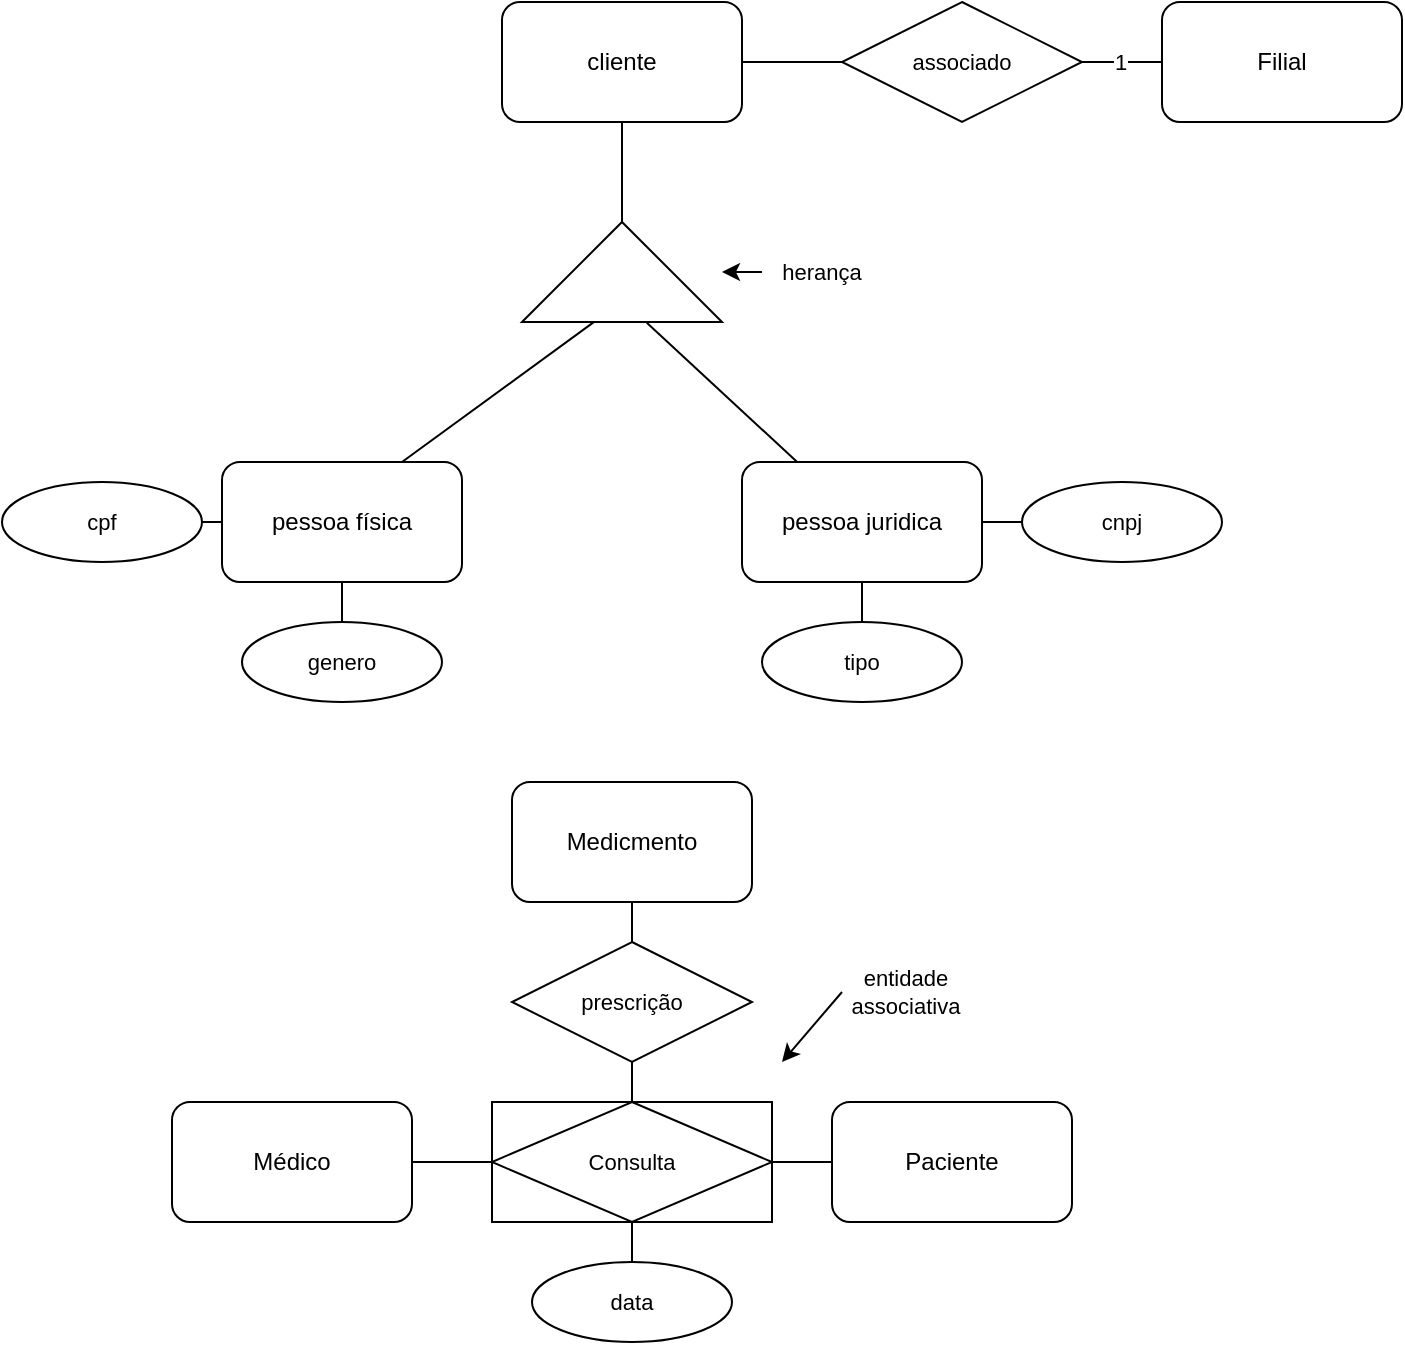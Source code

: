 <mxfile version="21.1.6" type="github">
  <diagram name="Página-1" id="QNMuknKPBChuBiIpFeF7">
    <mxGraphModel dx="1434" dy="796" grid="1" gridSize="10" guides="1" tooltips="1" connect="1" arrows="1" fold="1" page="1" pageScale="1" pageWidth="827" pageHeight="1169" math="0" shadow="0">
      <root>
        <mxCell id="0" />
        <mxCell id="1" parent="0" />
        <mxCell id="HFJDue4-8qjP7p8P5Bym-7" style="rounded=0;orthogonalLoop=1;jettySize=auto;html=1;exitX=0.376;exitY=0.976;exitDx=0;exitDy=0;exitPerimeter=0;entryX=0.75;entryY=0;entryDx=0;entryDy=0;endArrow=none;endFill=0;" edge="1" parent="1" source="HFJDue4-8qjP7p8P5Bym-2" target="HFJDue4-8qjP7p8P5Bym-4">
          <mxGeometry relative="1" as="geometry" />
        </mxCell>
        <mxCell id="HFJDue4-8qjP7p8P5Bym-2" value="" style="verticalLabelPosition=bottom;verticalAlign=top;html=1;shape=mxgraph.basic.acute_triangle;dx=0.5;" vertex="1" parent="1">
          <mxGeometry x="270" y="120" width="100" height="50" as="geometry" />
        </mxCell>
        <mxCell id="HFJDue4-8qjP7p8P5Bym-10" style="edgeStyle=none;shape=connector;rounded=0;orthogonalLoop=1;jettySize=auto;html=1;entryX=0;entryY=0;entryDx=50;entryDy=0;entryPerimeter=0;labelBackgroundColor=default;strokeColor=default;fontFamily=Helvetica;fontSize=11;fontColor=default;endArrow=none;endFill=0;" edge="1" parent="1" source="HFJDue4-8qjP7p8P5Bym-3" target="HFJDue4-8qjP7p8P5Bym-2">
          <mxGeometry relative="1" as="geometry" />
        </mxCell>
        <mxCell id="HFJDue4-8qjP7p8P5Bym-3" value="cliente" style="rounded=1;whiteSpace=wrap;html=1;" vertex="1" parent="1">
          <mxGeometry x="260" y="10" width="120" height="60" as="geometry" />
        </mxCell>
        <mxCell id="HFJDue4-8qjP7p8P5Bym-19" style="edgeStyle=none;shape=connector;rounded=0;orthogonalLoop=1;jettySize=auto;html=1;labelBackgroundColor=default;strokeColor=default;fontFamily=Helvetica;fontSize=11;fontColor=default;endArrow=none;endFill=0;" edge="1" parent="1" source="HFJDue4-8qjP7p8P5Bym-4">
          <mxGeometry relative="1" as="geometry">
            <mxPoint x="110.0" y="270" as="targetPoint" />
          </mxGeometry>
        </mxCell>
        <mxCell id="HFJDue4-8qjP7p8P5Bym-20" style="edgeStyle=none;shape=connector;rounded=0;orthogonalLoop=1;jettySize=auto;html=1;entryX=0.5;entryY=0;entryDx=0;entryDy=0;labelBackgroundColor=default;strokeColor=default;fontFamily=Helvetica;fontSize=11;fontColor=default;endArrow=none;endFill=0;" edge="1" parent="1" source="HFJDue4-8qjP7p8P5Bym-4" target="HFJDue4-8qjP7p8P5Bym-18">
          <mxGeometry relative="1" as="geometry" />
        </mxCell>
        <mxCell id="HFJDue4-8qjP7p8P5Bym-4" value="pessoa física" style="rounded=1;whiteSpace=wrap;html=1;" vertex="1" parent="1">
          <mxGeometry x="120" y="240" width="120" height="60" as="geometry" />
        </mxCell>
        <mxCell id="HFJDue4-8qjP7p8P5Bym-9" style="edgeStyle=none;shape=connector;rounded=0;orthogonalLoop=1;jettySize=auto;html=1;entryX=0.624;entryY=1.008;entryDx=0;entryDy=0;entryPerimeter=0;labelBackgroundColor=default;strokeColor=default;fontFamily=Helvetica;fontSize=11;fontColor=default;endArrow=none;endFill=0;" edge="1" parent="1" source="HFJDue4-8qjP7p8P5Bym-5" target="HFJDue4-8qjP7p8P5Bym-2">
          <mxGeometry relative="1" as="geometry" />
        </mxCell>
        <mxCell id="HFJDue4-8qjP7p8P5Bym-21" style="edgeStyle=none;shape=connector;rounded=0;orthogonalLoop=1;jettySize=auto;html=1;entryX=0;entryY=0.5;entryDx=0;entryDy=0;labelBackgroundColor=default;strokeColor=default;fontFamily=Helvetica;fontSize=11;fontColor=default;endArrow=none;endFill=0;" edge="1" parent="1" source="HFJDue4-8qjP7p8P5Bym-5" target="HFJDue4-8qjP7p8P5Bym-15">
          <mxGeometry relative="1" as="geometry" />
        </mxCell>
        <mxCell id="HFJDue4-8qjP7p8P5Bym-22" style="edgeStyle=none;shape=connector;rounded=0;orthogonalLoop=1;jettySize=auto;html=1;entryX=0.5;entryY=0;entryDx=0;entryDy=0;labelBackgroundColor=default;strokeColor=default;fontFamily=Helvetica;fontSize=11;fontColor=default;endArrow=none;endFill=0;" edge="1" parent="1" source="HFJDue4-8qjP7p8P5Bym-5" target="HFJDue4-8qjP7p8P5Bym-16">
          <mxGeometry relative="1" as="geometry" />
        </mxCell>
        <mxCell id="HFJDue4-8qjP7p8P5Bym-5" value="pessoa juridica" style="rounded=1;whiteSpace=wrap;html=1;" vertex="1" parent="1">
          <mxGeometry x="380" y="240" width="120" height="60" as="geometry" />
        </mxCell>
        <mxCell id="HFJDue4-8qjP7p8P5Bym-12" style="edgeStyle=none;shape=connector;rounded=0;orthogonalLoop=1;jettySize=auto;html=1;exitX=0;exitY=0.5;exitDx=0;exitDy=0;labelBackgroundColor=default;strokeColor=default;fontFamily=Helvetica;fontSize=11;fontColor=default;endArrow=classic;endFill=1;" edge="1" parent="1" source="HFJDue4-8qjP7p8P5Bym-11" target="HFJDue4-8qjP7p8P5Bym-2">
          <mxGeometry relative="1" as="geometry" />
        </mxCell>
        <mxCell id="HFJDue4-8qjP7p8P5Bym-11" value="herança" style="text;html=1;strokeColor=none;fillColor=none;align=center;verticalAlign=middle;whiteSpace=wrap;rounded=0;fontSize=11;fontFamily=Helvetica;fontColor=default;" vertex="1" parent="1">
          <mxGeometry x="390" y="130" width="60" height="30" as="geometry" />
        </mxCell>
        <mxCell id="HFJDue4-8qjP7p8P5Bym-15" value="cnpj" style="ellipse;whiteSpace=wrap;html=1;align=center;fontFamily=Helvetica;fontSize=11;fontColor=default;" vertex="1" parent="1">
          <mxGeometry x="520" y="250" width="100" height="40" as="geometry" />
        </mxCell>
        <mxCell id="HFJDue4-8qjP7p8P5Bym-16" value="tipo" style="ellipse;whiteSpace=wrap;html=1;align=center;fontFamily=Helvetica;fontSize=11;fontColor=default;" vertex="1" parent="1">
          <mxGeometry x="390" y="320" width="100" height="40" as="geometry" />
        </mxCell>
        <mxCell id="HFJDue4-8qjP7p8P5Bym-17" value="cpf" style="ellipse;whiteSpace=wrap;html=1;align=center;fontFamily=Helvetica;fontSize=11;fontColor=default;" vertex="1" parent="1">
          <mxGeometry x="10" y="250" width="100" height="40" as="geometry" />
        </mxCell>
        <mxCell id="HFJDue4-8qjP7p8P5Bym-18" value="genero" style="ellipse;whiteSpace=wrap;html=1;align=center;fontFamily=Helvetica;fontSize=11;fontColor=default;" vertex="1" parent="1">
          <mxGeometry x="130" y="320" width="100" height="40" as="geometry" />
        </mxCell>
        <mxCell id="HFJDue4-8qjP7p8P5Bym-23" value="Filial" style="rounded=1;whiteSpace=wrap;html=1;" vertex="1" parent="1">
          <mxGeometry x="590" y="10" width="120" height="60" as="geometry" />
        </mxCell>
        <mxCell id="HFJDue4-8qjP7p8P5Bym-25" style="edgeStyle=none;shape=connector;rounded=0;orthogonalLoop=1;jettySize=auto;html=1;entryX=1;entryY=0.5;entryDx=0;entryDy=0;labelBackgroundColor=default;strokeColor=default;fontFamily=Helvetica;fontSize=11;fontColor=default;endArrow=none;endFill=0;" edge="1" parent="1" source="HFJDue4-8qjP7p8P5Bym-24" target="HFJDue4-8qjP7p8P5Bym-3">
          <mxGeometry relative="1" as="geometry" />
        </mxCell>
        <mxCell id="HFJDue4-8qjP7p8P5Bym-26" style="edgeStyle=none;shape=connector;rounded=0;orthogonalLoop=1;jettySize=auto;html=1;exitX=1;exitY=0.5;exitDx=0;exitDy=0;entryX=0;entryY=0.5;entryDx=0;entryDy=0;labelBackgroundColor=default;strokeColor=default;fontFamily=Helvetica;fontSize=11;fontColor=default;endArrow=none;endFill=0;" edge="1" parent="1" source="HFJDue4-8qjP7p8P5Bym-24" target="HFJDue4-8qjP7p8P5Bym-23">
          <mxGeometry relative="1" as="geometry" />
        </mxCell>
        <mxCell id="HFJDue4-8qjP7p8P5Bym-28" value="1" style="edgeLabel;html=1;align=center;verticalAlign=middle;resizable=0;points=[];fontSize=11;fontFamily=Helvetica;fontColor=default;" vertex="1" connectable="0" parent="HFJDue4-8qjP7p8P5Bym-26">
          <mxGeometry x="-0.081" relative="1" as="geometry">
            <mxPoint as="offset" />
          </mxGeometry>
        </mxCell>
        <mxCell id="HFJDue4-8qjP7p8P5Bym-24" value="associado" style="shape=rhombus;perimeter=rhombusPerimeter;whiteSpace=wrap;html=1;align=center;fontFamily=Helvetica;fontSize=11;fontColor=default;" vertex="1" parent="1">
          <mxGeometry x="430" y="10" width="120" height="60" as="geometry" />
        </mxCell>
        <mxCell id="HFJDue4-8qjP7p8P5Bym-30" value="Consulta" style="shape=associativeEntity;whiteSpace=wrap;html=1;align=center;fontFamily=Helvetica;fontSize=11;fontColor=default;" vertex="1" parent="1">
          <mxGeometry x="255" y="560" width="140" height="60" as="geometry" />
        </mxCell>
        <mxCell id="HFJDue4-8qjP7p8P5Bym-37" style="edgeStyle=none;shape=connector;rounded=0;orthogonalLoop=1;jettySize=auto;html=1;entryX=0.5;entryY=0;entryDx=0;entryDy=0;labelBackgroundColor=default;strokeColor=default;fontFamily=Helvetica;fontSize=11;fontColor=default;endArrow=none;endFill=0;" edge="1" parent="1" source="HFJDue4-8qjP7p8P5Bym-31" target="HFJDue4-8qjP7p8P5Bym-36">
          <mxGeometry relative="1" as="geometry" />
        </mxCell>
        <mxCell id="HFJDue4-8qjP7p8P5Bym-31" value="Medicmento" style="rounded=1;whiteSpace=wrap;html=1;" vertex="1" parent="1">
          <mxGeometry x="265" y="400" width="120" height="60" as="geometry" />
        </mxCell>
        <mxCell id="HFJDue4-8qjP7p8P5Bym-39" style="edgeStyle=none;shape=connector;rounded=0;orthogonalLoop=1;jettySize=auto;html=1;entryX=1;entryY=0.5;entryDx=0;entryDy=0;labelBackgroundColor=default;strokeColor=default;fontFamily=Helvetica;fontSize=11;fontColor=default;endArrow=none;endFill=0;" edge="1" parent="1" source="HFJDue4-8qjP7p8P5Bym-32" target="HFJDue4-8qjP7p8P5Bym-30">
          <mxGeometry relative="1" as="geometry" />
        </mxCell>
        <mxCell id="HFJDue4-8qjP7p8P5Bym-32" value="Paciente" style="rounded=1;whiteSpace=wrap;html=1;" vertex="1" parent="1">
          <mxGeometry x="425" y="560" width="120" height="60" as="geometry" />
        </mxCell>
        <mxCell id="HFJDue4-8qjP7p8P5Bym-40" style="edgeStyle=none;shape=connector;rounded=0;orthogonalLoop=1;jettySize=auto;html=1;entryX=0;entryY=0.5;entryDx=0;entryDy=0;labelBackgroundColor=default;strokeColor=default;fontFamily=Helvetica;fontSize=11;fontColor=default;endArrow=none;endFill=0;" edge="1" parent="1" source="HFJDue4-8qjP7p8P5Bym-33" target="HFJDue4-8qjP7p8P5Bym-30">
          <mxGeometry relative="1" as="geometry" />
        </mxCell>
        <mxCell id="HFJDue4-8qjP7p8P5Bym-33" value="Médico" style="rounded=1;whiteSpace=wrap;html=1;" vertex="1" parent="1">
          <mxGeometry x="95" y="560" width="120" height="60" as="geometry" />
        </mxCell>
        <mxCell id="HFJDue4-8qjP7p8P5Bym-34" style="edgeStyle=none;shape=connector;rounded=0;orthogonalLoop=1;jettySize=auto;html=1;entryX=0.5;entryY=0;entryDx=0;entryDy=0;labelBackgroundColor=default;strokeColor=default;fontFamily=Helvetica;fontSize=11;fontColor=default;endArrow=none;endFill=0;" edge="1" parent="1" target="HFJDue4-8qjP7p8P5Bym-35">
          <mxGeometry relative="1" as="geometry">
            <mxPoint x="325" y="620" as="sourcePoint" />
          </mxGeometry>
        </mxCell>
        <mxCell id="HFJDue4-8qjP7p8P5Bym-35" value="data" style="ellipse;whiteSpace=wrap;html=1;align=center;fontFamily=Helvetica;fontSize=11;fontColor=default;" vertex="1" parent="1">
          <mxGeometry x="275" y="640" width="100" height="40" as="geometry" />
        </mxCell>
        <mxCell id="HFJDue4-8qjP7p8P5Bym-38" style="edgeStyle=none;shape=connector;rounded=0;orthogonalLoop=1;jettySize=auto;html=1;entryX=0.5;entryY=0;entryDx=0;entryDy=0;labelBackgroundColor=default;strokeColor=default;fontFamily=Helvetica;fontSize=11;fontColor=default;endArrow=none;endFill=0;" edge="1" parent="1" source="HFJDue4-8qjP7p8P5Bym-36" target="HFJDue4-8qjP7p8P5Bym-30">
          <mxGeometry relative="1" as="geometry" />
        </mxCell>
        <mxCell id="HFJDue4-8qjP7p8P5Bym-36" value="prescrição" style="shape=rhombus;perimeter=rhombusPerimeter;whiteSpace=wrap;html=1;align=center;fontFamily=Helvetica;fontSize=11;fontColor=default;" vertex="1" parent="1">
          <mxGeometry x="265" y="480" width="120" height="60" as="geometry" />
        </mxCell>
        <mxCell id="HFJDue4-8qjP7p8P5Bym-41" style="edgeStyle=none;shape=connector;rounded=0;orthogonalLoop=1;jettySize=auto;html=1;exitX=0;exitY=0.5;exitDx=0;exitDy=0;labelBackgroundColor=default;strokeColor=default;fontFamily=Helvetica;fontSize=11;fontColor=default;endArrow=classic;endFill=1;" edge="1" parent="1" source="HFJDue4-8qjP7p8P5Bym-42">
          <mxGeometry relative="1" as="geometry">
            <mxPoint x="400" y="540" as="targetPoint" />
          </mxGeometry>
        </mxCell>
        <mxCell id="HFJDue4-8qjP7p8P5Bym-42" value="entidade associativa" style="text;html=1;strokeColor=none;fillColor=none;align=center;verticalAlign=middle;whiteSpace=wrap;rounded=0;fontSize=11;fontFamily=Helvetica;fontColor=default;" vertex="1" parent="1">
          <mxGeometry x="430" y="490" width="64" height="30" as="geometry" />
        </mxCell>
      </root>
    </mxGraphModel>
  </diagram>
</mxfile>
